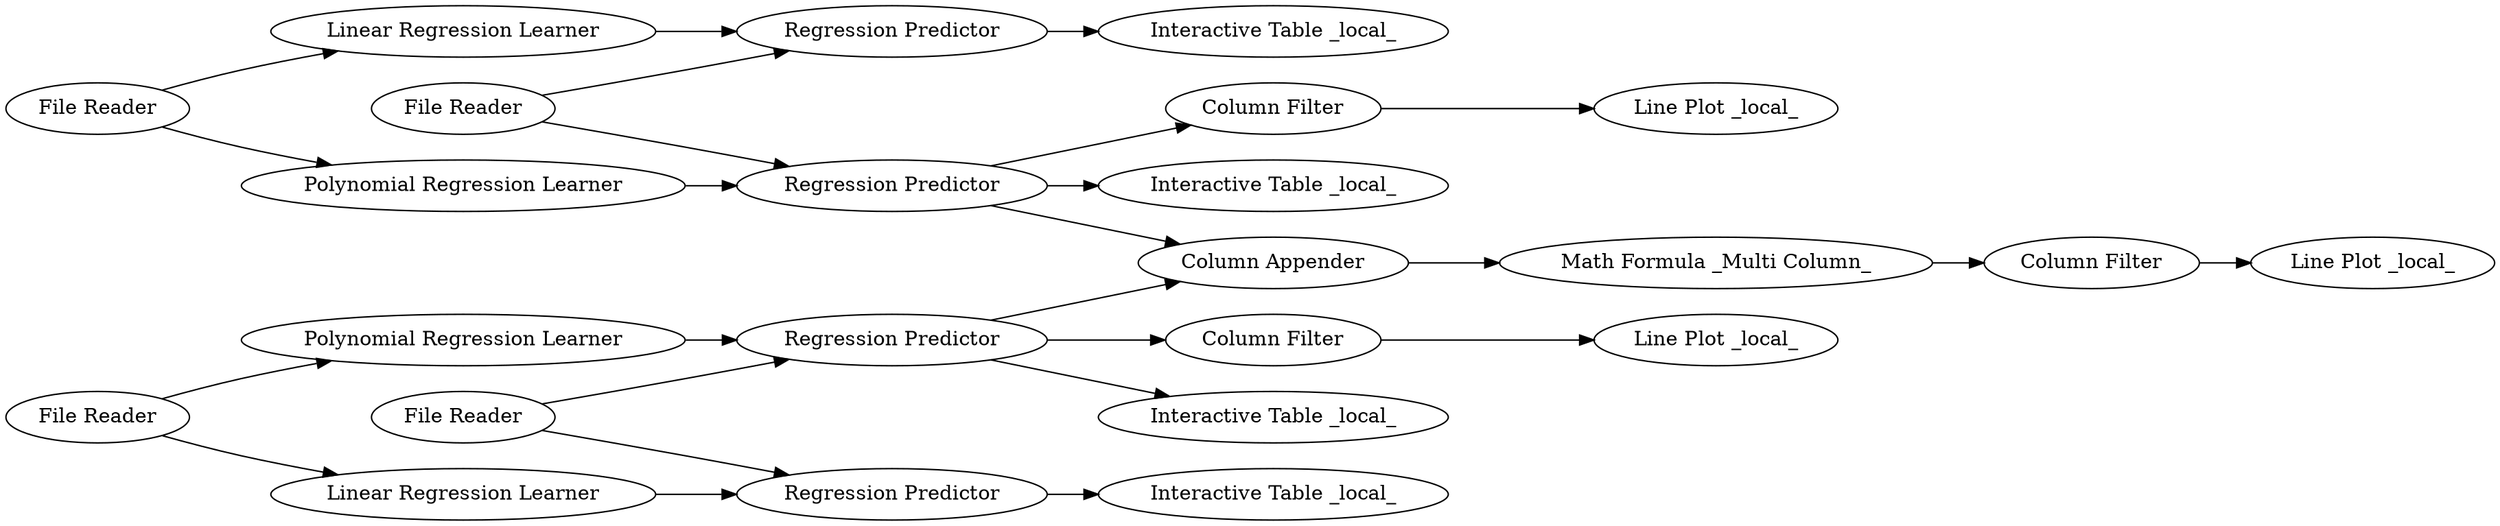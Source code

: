 digraph {
	1 [label="File Reader"]
	2 [label="Linear Regression Learner"]
	3 [label="Regression Predictor"]
	4 [label="File Reader"]
	5 [label="Polynomial Regression Learner"]
	6 [label="Regression Predictor"]
	7 [label="File Reader"]
	8 [label="Regression Predictor"]
	9 [label="Linear Regression Learner"]
	10 [label="Regression Predictor"]
	11 [label="File Reader"]
	12 [label="Polynomial Regression Learner"]
	13 [label="Interactive Table _local_"]
	14 [label="Interactive Table _local_"]
	16 [label="Interactive Table _local_"]
	17 [label="Interactive Table _local_"]
	18 [label="Column Appender"]
	19 [label="Math Formula _Multi Column_"]
	20 [label="Column Filter"]
	22 [label="Line Plot _local_"]
	23 [label="Column Filter"]
	24 [label="Line Plot _local_"]
	25 [label="Line Plot _local_"]
	26 [label="Column Filter"]
	1 -> 2
	1 -> 5
	2 -> 3
	3 -> 14
	4 -> 6
	4 -> 3
	5 -> 6
	6 -> 13
	6 -> 18
	6 -> 23
	7 -> 12
	7 -> 9
	8 -> 16
	8 -> 18
	8 -> 26
	9 -> 10
	10 -> 17
	11 -> 10
	11 -> 8
	12 -> 8
	18 -> 19
	19 -> 20
	20 -> 22
	23 -> 24
	26 -> 25
	rankdir=LR
}
